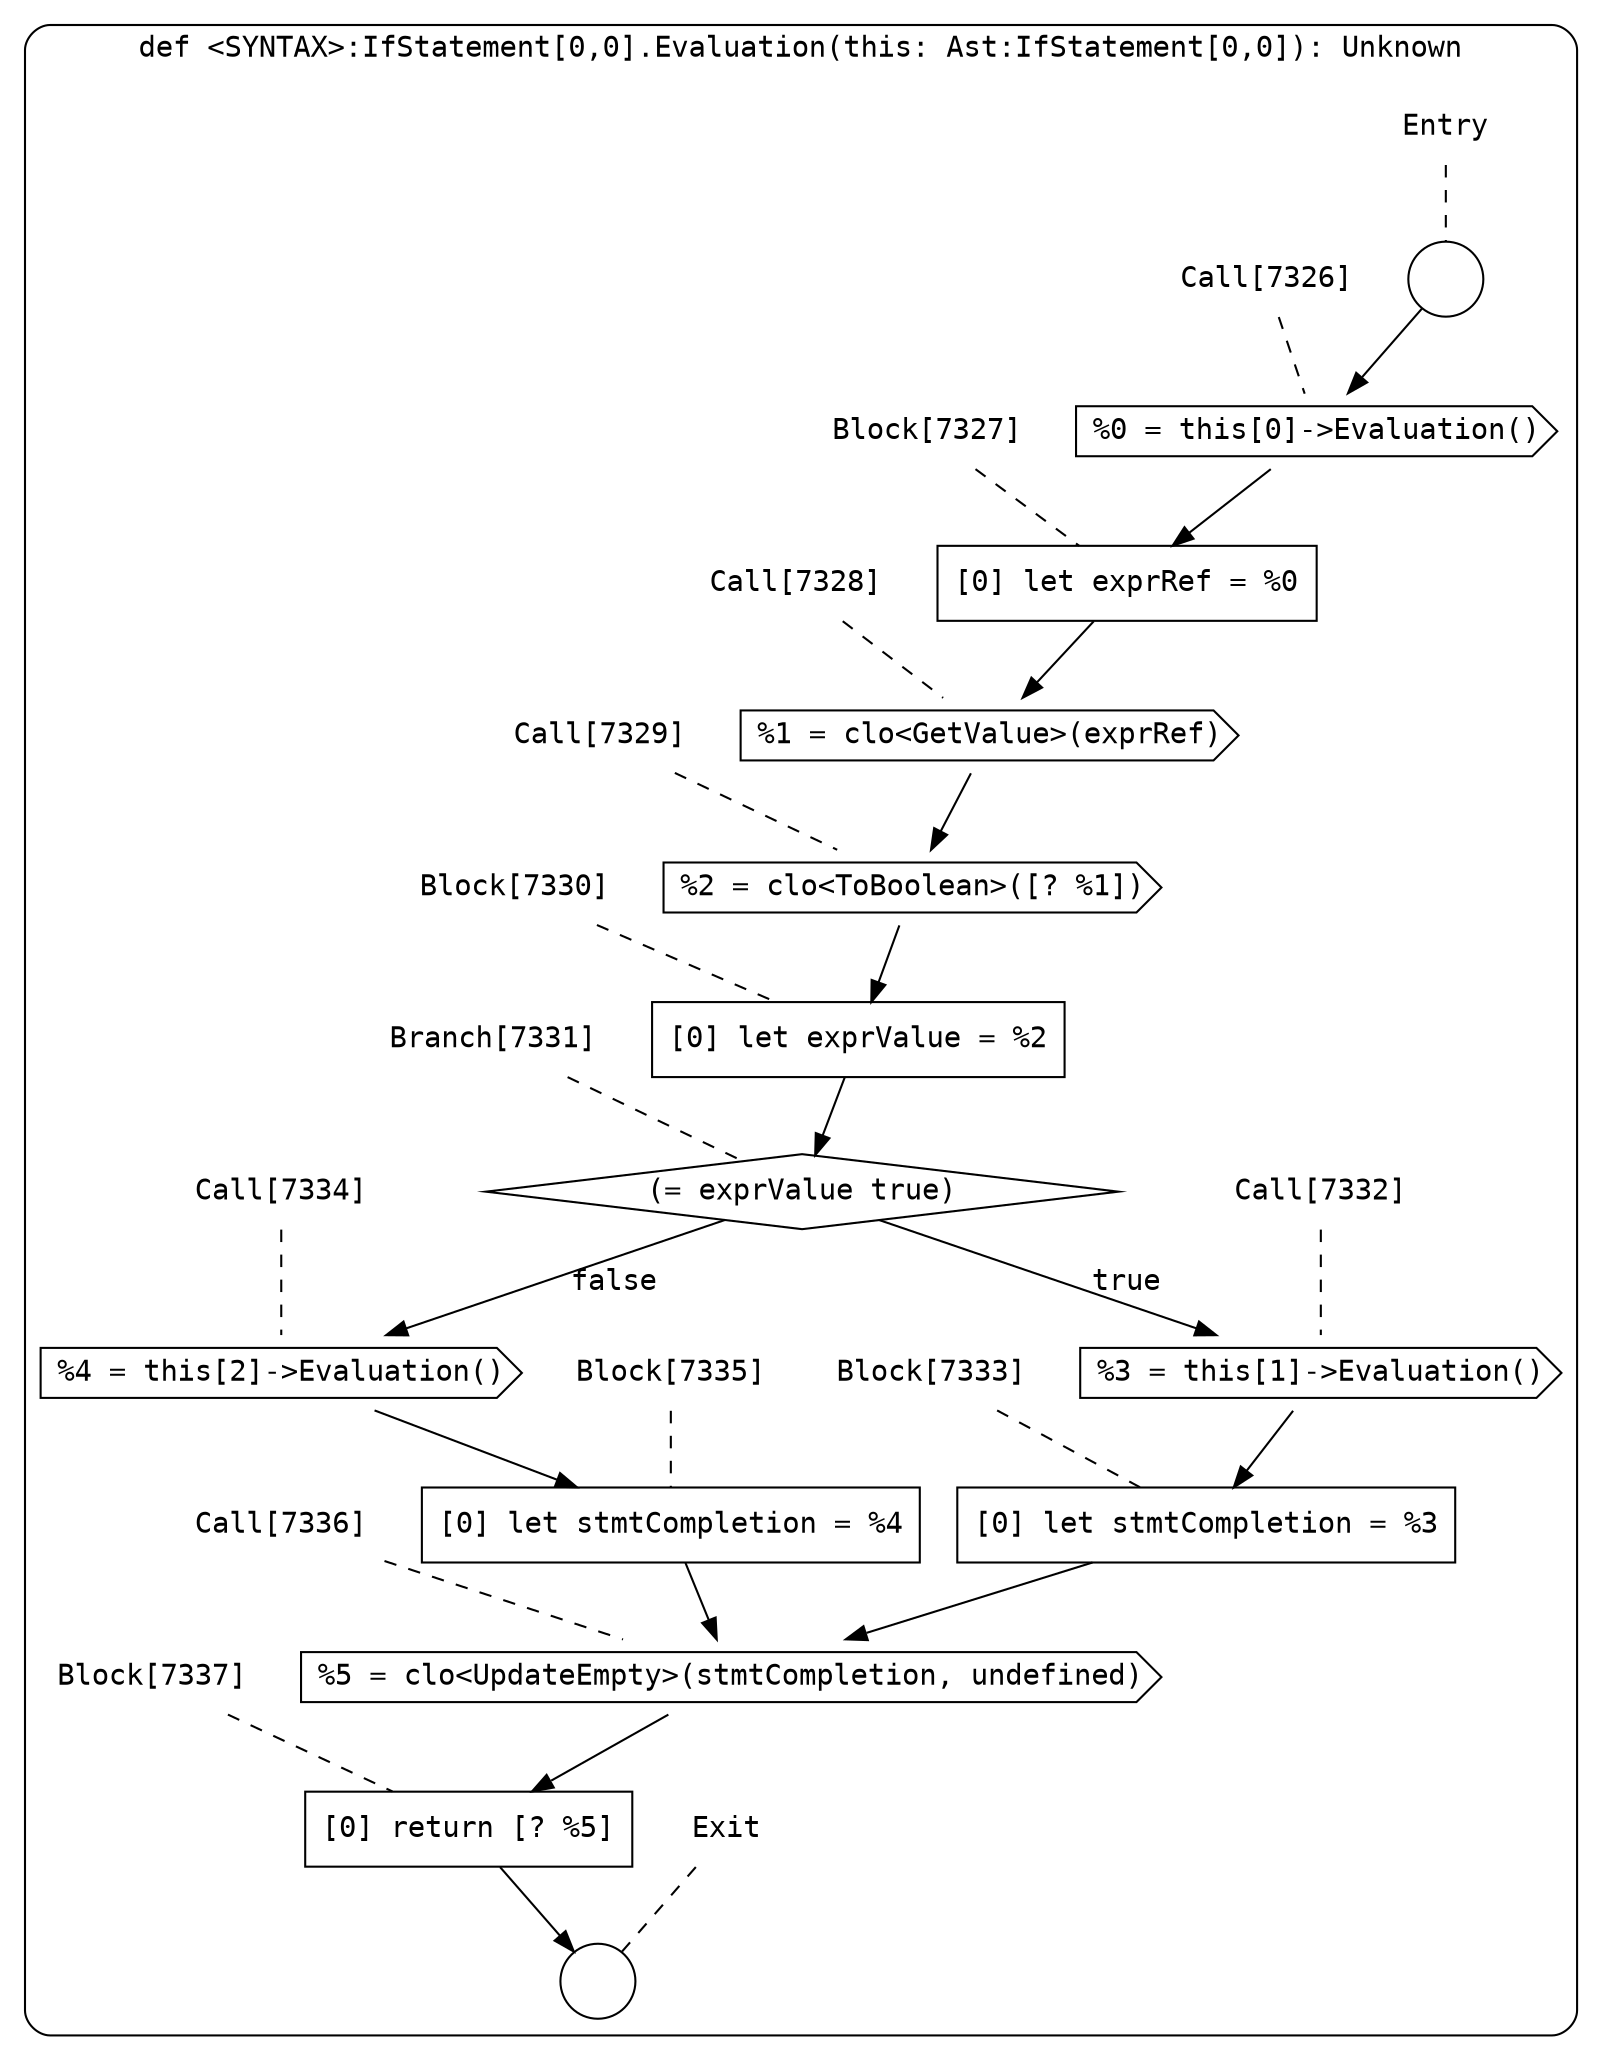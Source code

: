 digraph {
  graph [fontname = "Consolas"]
  node [fontname = "Consolas"]
  edge [fontname = "Consolas"]
  subgraph cluster1406 {
    label = "def <SYNTAX>:IfStatement[0,0].Evaluation(this: Ast:IfStatement[0,0]): Unknown"
    style = rounded
    cluster1406_entry_name [shape=none, label=<<font color="black">Entry</font>>]
    cluster1406_entry_name -> cluster1406_entry [arrowhead=none, color="black", style=dashed]
    cluster1406_entry [shape=circle label=" " color="black" fillcolor="white" style=filled]
    cluster1406_entry -> node7326 [color="black"]
    cluster1406_exit_name [shape=none, label=<<font color="black">Exit</font>>]
    cluster1406_exit_name -> cluster1406_exit [arrowhead=none, color="black", style=dashed]
    cluster1406_exit [shape=circle label=" " color="black" fillcolor="white" style=filled]
    node7326_name [shape=none, label=<<font color="black">Call[7326]</font>>]
    node7326_name -> node7326 [arrowhead=none, color="black", style=dashed]
    node7326 [shape=cds, label=<<font color="black">%0 = this[0]-&gt;Evaluation()</font>> color="black" fillcolor="white", style=filled]
    node7326 -> node7327 [color="black"]
    node7327_name [shape=none, label=<<font color="black">Block[7327]</font>>]
    node7327_name -> node7327 [arrowhead=none, color="black", style=dashed]
    node7327 [shape=box, label=<<font color="black">[0] let exprRef = %0<BR ALIGN="LEFT"/></font>> color="black" fillcolor="white", style=filled]
    node7327 -> node7328 [color="black"]
    node7328_name [shape=none, label=<<font color="black">Call[7328]</font>>]
    node7328_name -> node7328 [arrowhead=none, color="black", style=dashed]
    node7328 [shape=cds, label=<<font color="black">%1 = clo&lt;GetValue&gt;(exprRef)</font>> color="black" fillcolor="white", style=filled]
    node7328 -> node7329 [color="black"]
    node7329_name [shape=none, label=<<font color="black">Call[7329]</font>>]
    node7329_name -> node7329 [arrowhead=none, color="black", style=dashed]
    node7329 [shape=cds, label=<<font color="black">%2 = clo&lt;ToBoolean&gt;([? %1])</font>> color="black" fillcolor="white", style=filled]
    node7329 -> node7330 [color="black"]
    node7330_name [shape=none, label=<<font color="black">Block[7330]</font>>]
    node7330_name -> node7330 [arrowhead=none, color="black", style=dashed]
    node7330 [shape=box, label=<<font color="black">[0] let exprValue = %2<BR ALIGN="LEFT"/></font>> color="black" fillcolor="white", style=filled]
    node7330 -> node7331 [color="black"]
    node7331_name [shape=none, label=<<font color="black">Branch[7331]</font>>]
    node7331_name -> node7331 [arrowhead=none, color="black", style=dashed]
    node7331 [shape=diamond, label=<<font color="black">(= exprValue true)</font>> color="black" fillcolor="white", style=filled]
    node7331 -> node7332 [label=<<font color="black">true</font>> color="black"]
    node7331 -> node7334 [label=<<font color="black">false</font>> color="black"]
    node7332_name [shape=none, label=<<font color="black">Call[7332]</font>>]
    node7332_name -> node7332 [arrowhead=none, color="black", style=dashed]
    node7332 [shape=cds, label=<<font color="black">%3 = this[1]-&gt;Evaluation()</font>> color="black" fillcolor="white", style=filled]
    node7332 -> node7333 [color="black"]
    node7334_name [shape=none, label=<<font color="black">Call[7334]</font>>]
    node7334_name -> node7334 [arrowhead=none, color="black", style=dashed]
    node7334 [shape=cds, label=<<font color="black">%4 = this[2]-&gt;Evaluation()</font>> color="black" fillcolor="white", style=filled]
    node7334 -> node7335 [color="black"]
    node7333_name [shape=none, label=<<font color="black">Block[7333]</font>>]
    node7333_name -> node7333 [arrowhead=none, color="black", style=dashed]
    node7333 [shape=box, label=<<font color="black">[0] let stmtCompletion = %3<BR ALIGN="LEFT"/></font>> color="black" fillcolor="white", style=filled]
    node7333 -> node7336 [color="black"]
    node7335_name [shape=none, label=<<font color="black">Block[7335]</font>>]
    node7335_name -> node7335 [arrowhead=none, color="black", style=dashed]
    node7335 [shape=box, label=<<font color="black">[0] let stmtCompletion = %4<BR ALIGN="LEFT"/></font>> color="black" fillcolor="white", style=filled]
    node7335 -> node7336 [color="black"]
    node7336_name [shape=none, label=<<font color="black">Call[7336]</font>>]
    node7336_name -> node7336 [arrowhead=none, color="black", style=dashed]
    node7336 [shape=cds, label=<<font color="black">%5 = clo&lt;UpdateEmpty&gt;(stmtCompletion, undefined)</font>> color="black" fillcolor="white", style=filled]
    node7336 -> node7337 [color="black"]
    node7337_name [shape=none, label=<<font color="black">Block[7337]</font>>]
    node7337_name -> node7337 [arrowhead=none, color="black", style=dashed]
    node7337 [shape=box, label=<<font color="black">[0] return [? %5]<BR ALIGN="LEFT"/></font>> color="black" fillcolor="white", style=filled]
    node7337 -> cluster1406_exit [color="black"]
  }
}
